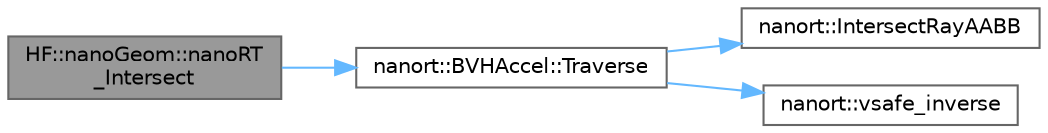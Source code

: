 digraph "HF::nanoGeom::nanoRT_Intersect"
{
 // LATEX_PDF_SIZE
  bgcolor="transparent";
  edge [fontname=Helvetica,fontsize=10,labelfontname=Helvetica,labelfontsize=10];
  node [fontname=Helvetica,fontsize=10,shape=box,height=0.2,width=0.4];
  rankdir="LR";
  Node1 [label="HF::nanoGeom::nanoRT\l_Intersect",height=0.2,width=0.4,color="gray40", fillcolor="grey60", style="filled", fontcolor="black",tooltip=" "];
  Node1 -> Node2 [color="steelblue1",style="solid"];
  Node2 [label="nanort::BVHAccel::Traverse",height=0.2,width=0.4,color="grey40", fillcolor="white", style="filled",URL="$a01483.html#a4d07d0fc035d860dd1bfbeaa90c14a11",tooltip="Traverse into BVH along ray and find closest hit point & primitive if found."];
  Node2 -> Node3 [color="steelblue1",style="solid"];
  Node3 [label="nanort::IntersectRayAABB",height=0.2,width=0.4,color="grey40", fillcolor="white", style="filled",URL="$a00474.html#aa5a9a561d084639fafc84873ab8f3d51",tooltip=" "];
  Node2 -> Node4 [color="steelblue1",style="solid"];
  Node4 [label="nanort::vsafe_inverse",height=0.2,width=0.4,color="grey40", fillcolor="white", style="filled",URL="$a00474.html#aa6d08ee0bfbbaa13319f31e5412111bc",tooltip=" "];
}

